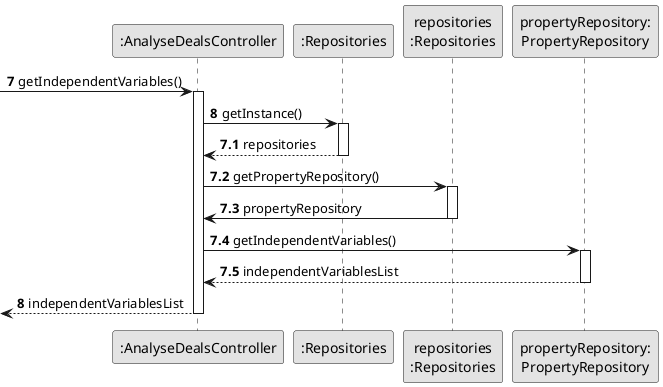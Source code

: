 @startuml
skinparam monochrome true
skinparam packageStyle rectangle
skinparam shadowing false
autonumber 7
'hide footbox
participant ":AnalyseDealsController" as CTRL
participant ":Repositories" as RepositorySingleton
participant "repositories\n:Repositories" as PLAT
participant "propertyRepository:\nPropertyRepository" as PROPR


     -> CTRL: getIndependentVariables()
        activate CTRL

            CTRL -> RepositorySingleton : getInstance()
            autonumber 7.1
                   activate RepositorySingleton

                       RepositorySingleton --> CTRL: repositories
                   deactivate RepositorySingleton

                   CTRL -> PLAT : getPropertyRepository()
                   activate PLAT

                       PLAT -> CTRL : propertyRepository
                   deactivate PLAT

                   CTRL -> PROPR : getIndependentVariables()
                   activate PROPR

                       PROPR --> CTRL : independentVariablesList
                   deactivate PROPR


        autonumber 8
    <-- CTRL  : independentVariablesList

    deactivate CTRL


@enduml